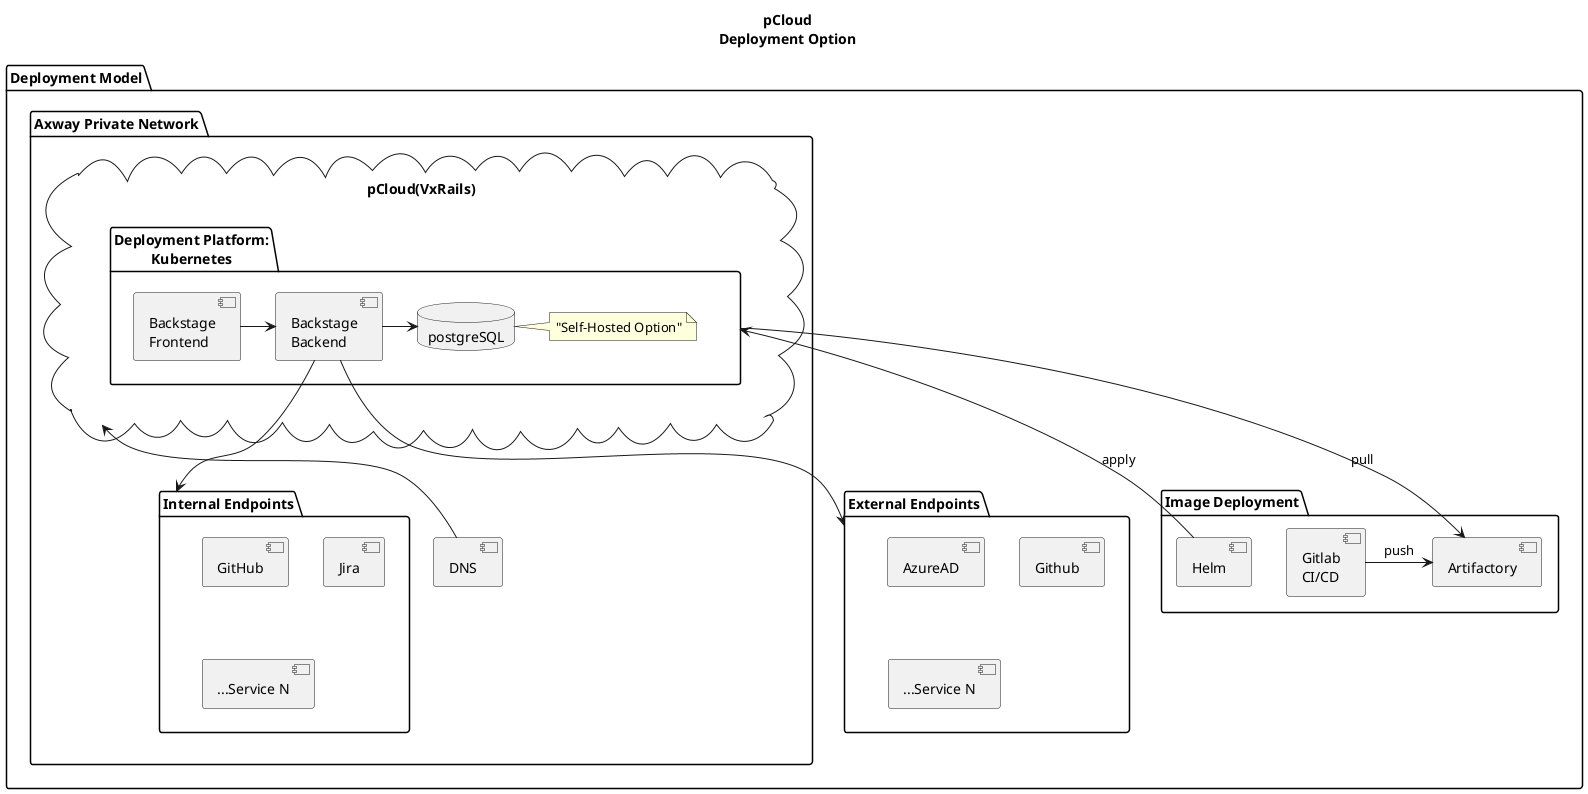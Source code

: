@startuml Architecture Design VxRails
allowmixing 

title "pCloud\nDeployment Option"

package "Deployment Model" 
{
    package "Axway Private Network"
    {
      cloud "pCloud(VxRails)" as pcloud {
         package "Deployment Platform:\nKubernetes" as k8s
         {
             component "Backstage\nFrontend" as frontend
             component "Backstage\nBackend" as backend
             database "postgreSQL" as postgres 
             note right of postgres: "Self-Hosted Option"
         }

      }
      component "DNS" as dns
      package "Internal Endpoints" as endpoints {
            component "GitHub" as svca
            component "Jira" as svcb
            component "...Service N" as svcn
      }
    
    
    }
    
    package "Image Deployment"
    {
      component "Gitlab\nCI/CD" as cicd
      component "Artifactory"
      component "Helm" as helm
    }
    package "External Endpoints" as extendpoints {
            component "AzureAD" as azure
            component "Github" as github
            component "...Service N" as extsvcn
    }
 

}
backend->postgres
frontend->backend
backend -down->endpoints
helm -right->k8s : apply
k8s -down->Artifactory: pull
dns -up->pcloud
cicd -right->Artifactory : push
backend -down->extendpoints
@enduml